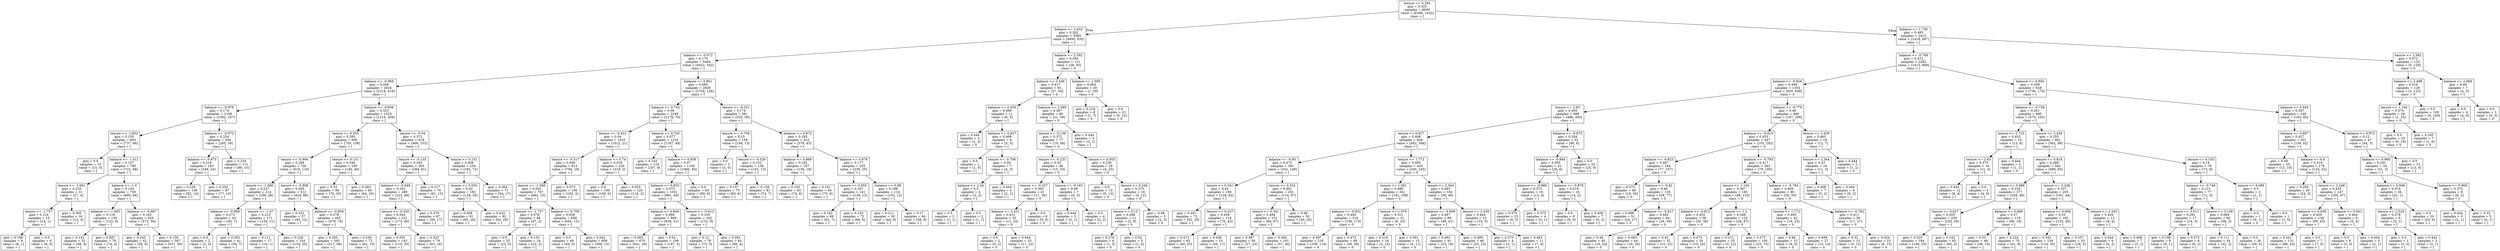 digraph Tree {
node [shape=box] ;
0 [label="tenure <= 0.294\ngini = 0.325\nsamples = 8000\nvalue = [6368, 1632]\nclass = ["] ;
1 [label="balance <= 2.432\ngini = 0.202\nsamples = 5585\nvalue = [4950, 635]\nclass = ["] ;
0 -> 1 [labeldistance=2.5, labelangle=45, headlabel="True"] ;
2 [label="balance <= -0.072\ngini = 0.179\nsamples = 5464\nvalue = [4922, 542]\nclass = ["] ;
1 -> 2 ;
3 [label="balance <= -0.969\ngini = 0.266\nsamples = 2634\nvalue = [2218, 416]\nclass = ["] ;
2 -> 3 ;
4 [label="balance <= -0.978\ngini = 0.174\nsamples = 1109\nvalue = [1002, 107]\nclass = ["] ;
3 -> 4 ;
5 [label="tenure <= -1.852\ngini = 0.155\nsamples = 805\nvalue = [737, 68]\nclass = ["] ;
4 -> 5 ;
6 [label="gini = 0.0\nsamples = 15\nvalue = [15, 0]\nclass = ["] ;
5 -> 6 ;
7 [label="balance <= -1.011\ngini = 0.157\nsamples = 790\nvalue = [722, 68]\nclass = ["] ;
5 -> 7 ;
8 [label="tenure <= -1.661\ngini = 0.225\nsamples = 31\nvalue = [27, 4]\nclass = ["] ;
7 -> 8 ;
9 [label="tenure <= -1.757\ngini = 0.124\nsamples = 15\nvalue = [14, 1]\nclass = ["] ;
8 -> 9 ;
10 [label="gini = 0.198\nsamples = 9\nvalue = [8, 1]\nclass = ["] ;
9 -> 10 ;
11 [label="gini = 0.0\nsamples = 6\nvalue = [6, 0]\nclass = ["] ;
9 -> 11 ;
12 [label="gini = 0.305\nsamples = 16\nvalue = [13, 3]\nclass = ["] ;
8 -> 12 ;
13 [label="balance <= -1.0\ngini = 0.154\nsamples = 759\nvalue = [695, 64]\nclass = ["] ;
7 -> 13 ;
14 [label="balance <= -1.005\ngini = 0.116\nsamples = 130\nvalue = [122, 8]\nclass = ["] ;
13 -> 14 ;
15 [label="gini = 0.142\nsamples = 52\nvalue = [48, 4]\nclass = ["] ;
14 -> 15 ;
16 [label="gini = 0.097\nsamples = 78\nvalue = [74, 4]\nclass = ["] ;
14 -> 16 ;
17 [label="balance <= -0.997\ngini = 0.162\nsamples = 629\nvalue = [573, 56]\nclass = ["] ;
13 -> 17 ;
18 [label="gini = 0.245\nsamples = 42\nvalue = [36, 6]\nclass = ["] ;
17 -> 18 ;
19 [label="gini = 0.156\nsamples = 587\nvalue = [537, 50]\nclass = ["] ;
17 -> 19 ;
20 [label="balance <= -0.972\ngini = 0.224\nsamples = 304\nvalue = [265, 39]\nclass = ["] ;
4 -> 20 ;
21 [label="balance <= -0.975\ngini = 0.218\nsamples = 193\nvalue = [169, 24]\nclass = ["] ;
20 -> 21 ;
22 [label="gini = 0.229\nsamples = 106\nvalue = [92, 14]\nclass = ["] ;
21 -> 22 ;
23 [label="gini = 0.203\nsamples = 87\nvalue = [77, 10]\nclass = ["] ;
21 -> 23 ;
24 [label="gini = 0.234\nsamples = 111\nvalue = [96, 15]\nclass = ["] ;
20 -> 24 ;
25 [label="balance <= -0.856\ngini = 0.323\nsamples = 1525\nvalue = [1216, 309]\nclass = ["] ;
3 -> 25 ;
26 [label="tenure <= 0.055\ngini = 0.285\nsamples = 906\nvalue = [750, 156]\nclass = ["] ;
25 -> 26 ;
27 [label="tenure <= -0.994\ngini = 0.269\nsamples = 726\nvalue = [610, 116]\nclass = ["] ;
26 -> 27 ;
28 [label="tenure <= -1.566\ngini = 0.227\nsamples = 214\nvalue = [186, 28]\nclass = ["] ;
27 -> 28 ;
29 [label="balance <= -0.898\ngini = 0.273\nsamples = 43\nvalue = [36, 7]\nclass = ["] ;
28 -> 29 ;
30 [label="gini = 0.0\nsamples = 2\nvalue = [2, 0]\nclass = ["] ;
29 -> 30 ;
31 [label="gini = 0.283\nsamples = 41\nvalue = [34, 7]\nclass = ["] ;
29 -> 31 ;
32 [label="tenure <= -1.47\ngini = 0.215\nsamples = 171\nvalue = [150, 21]\nclass = ["] ;
28 -> 32 ;
33 [label="gini = 0.111\nsamples = 17\nvalue = [16, 1]\nclass = ["] ;
32 -> 33 ;
34 [label="gini = 0.226\nsamples = 154\nvalue = [134, 20]\nclass = ["] ;
32 -> 34 ;
35 [label="tenure <= -0.898\ngini = 0.285\nsamples = 512\nvalue = [424, 88]\nclass = ["] ;
27 -> 35 ;
36 [label="gini = 0.332\nsamples = 57\nvalue = [45, 12]\nclass = ["] ;
35 -> 36 ;
37 [label="balance <= -0.859\ngini = 0.278\nsamples = 455\nvalue = [379, 76]\nclass = ["] ;
35 -> 37 ;
38 [label="gini = 0.285\nsamples = 383\nvalue = [317, 66]\nclass = ["] ;
37 -> 38 ;
39 [label="gini = 0.239\nsamples = 72\nvalue = [62, 10]\nclass = ["] ;
37 -> 39 ;
40 [label="tenure <= 0.151\ngini = 0.346\nsamples = 180\nvalue = [140, 40]\nclass = ["] ;
26 -> 40 ;
41 [label="gini = 0.33\nsamples = 96\nvalue = [76, 20]\nclass = ["] ;
40 -> 41 ;
42 [label="gini = 0.363\nsamples = 84\nvalue = [64, 20]\nclass = ["] ;
40 -> 42 ;
43 [label="tenure <= -0.04\ngini = 0.372\nsamples = 619\nvalue = [466, 153]\nclass = ["] ;
25 -> 43 ;
44 [label="tenure <= -0.135\ngini = 0.345\nsamples = 365\nvalue = [284, 81]\nclass = ["] ;
43 -> 44 ;
45 [label="balance <= -0.848\ngini = 0.352\nsamples = 289\nvalue = [223, 66]\nclass = ["] ;
44 -> 45 ;
46 [label="tenure <= -0.326\ngini = 0.344\nsamples = 222\nvalue = [173, 49]\nclass = ["] ;
45 -> 46 ;
47 [label="gini = 0.355\nsamples = 143\nvalue = [110, 33]\nclass = ["] ;
46 -> 47 ;
48 [label="gini = 0.323\nsamples = 79\nvalue = [63, 16]\nclass = ["] ;
46 -> 48 ;
49 [label="gini = 0.379\nsamples = 67\nvalue = [50, 17]\nclass = ["] ;
45 -> 49 ;
50 [label="gini = 0.317\nsamples = 76\nvalue = [61, 15]\nclass = ["] ;
44 -> 50 ;
51 [label="tenure <= 0.151\ngini = 0.406\nsamples = 254\nvalue = [182, 72]\nclass = ["] ;
43 -> 51 ;
52 [label="tenure <= 0.055\ngini = 0.42\nsamples = 183\nvalue = [128, 55]\nclass = ["] ;
51 -> 52 ;
53 [label="gini = 0.408\nsamples = 91\nvalue = [65, 26]\nclass = ["] ;
52 -> 53 ;
54 [label="gini = 0.432\nsamples = 92\nvalue = [63, 29]\nclass = ["] ;
52 -> 54 ;
55 [label="gini = 0.364\nsamples = 71\nvalue = [54, 17]\nclass = ["] ;
51 -> 55 ;
56 [label="balance <= 0.861\ngini = 0.085\nsamples = 2830\nvalue = [2704, 126]\nclass = ["] ;
2 -> 56 ;
57 [label="balance <= 0.742\ngini = 0.06\nsamples = 2249\nvalue = [2179, 70]\nclass = ["] ;
56 -> 57 ;
58 [label="tenure <= -0.422\ngini = 0.04\nsamples = 1033\nvalue = [1012, 21]\nclass = ["] ;
57 -> 58 ;
59 [label="tenure <= -0.517\ngini = 0.046\nsamples = 813\nvalue = [794, 19]\nclass = ["] ;
58 -> 59 ;
60 [label="tenure <= -1.566\ngini = 0.042\nsamples = 707\nvalue = [692, 15]\nclass = ["] ;
59 -> 60 ;
61 [label="tenure <= -1.757\ngini = 0.078\nsamples = 49\nvalue = [47, 2]\nclass = ["] ;
60 -> 61 ;
62 [label="gini = 0.0\nsamples = 25\nvalue = [25, 0]\nclass = ["] ;
61 -> 62 ;
63 [label="gini = 0.153\nsamples = 24\nvalue = [22, 2]\nclass = ["] ;
61 -> 63 ;
64 [label="balance <= 0.709\ngini = 0.039\nsamples = 658\nvalue = [645, 13]\nclass = ["] ;
60 -> 64 ;
65 [label="gini = 0.0\nsamples = 49\nvalue = [49, 0]\nclass = ["] ;
64 -> 65 ;
66 [label="gini = 0.042\nsamples = 609\nvalue = [596, 13]\nclass = ["] ;
64 -> 66 ;
67 [label="gini = 0.073\nsamples = 106\nvalue = [102, 4]\nclass = ["] ;
59 -> 67 ;
68 [label="balance <= 0.74\ngini = 0.018\nsamples = 220\nvalue = [218, 2]\nclass = ["] ;
58 -> 68 ;
69 [label="gini = 0.0\nsamples = 100\nvalue = [100, 0]\nclass = ["] ;
68 -> 69 ;
70 [label="gini = 0.033\nsamples = 120\nvalue = [118, 2]\nclass = ["] ;
68 -> 70 ;
71 [label="balance <= 0.745\ngini = 0.077\nsamples = 1216\nvalue = [1167, 49]\nclass = ["] ;
57 -> 71 ;
72 [label="gini = 0.143\nsamples = 116\nvalue = [107, 9]\nclass = ["] ;
71 -> 72 ;
73 [label="balance <= 0.858\ngini = 0.07\nsamples = 1100\nvalue = [1060, 40]\nclass = ["] ;
71 -> 73 ;
74 [label="balance <= 0.853\ngini = 0.075\nsamples = 1031\nvalue = [991, 40]\nclass = ["] ;
73 -> 74 ;
75 [label="balance <= 0.844\ngini = 0.069\nsamples = 869\nvalue = [838, 31]\nclass = ["] ;
74 -> 75 ;
76 [label="gini = 0.083\nsamples = 670\nvalue = [641, 29]\nclass = ["] ;
75 -> 76 ;
77 [label="gini = 0.02\nsamples = 199\nvalue = [197, 2]\nclass = ["] ;
75 -> 77 ;
78 [label="tenure <= -0.612\ngini = 0.105\nsamples = 162\nvalue = [153, 9]\nclass = ["] ;
74 -> 78 ;
79 [label="gini = 0.12\nsamples = 78\nvalue = [73, 5]\nclass = ["] ;
78 -> 79 ;
80 [label="gini = 0.091\nsamples = 84\nvalue = [80, 4]\nclass = ["] ;
78 -> 80 ;
81 [label="gini = 0.0\nsamples = 69\nvalue = [69, 0]\nclass = ["] ;
73 -> 81 ;
82 [label="tenure <= -0.231\ngini = 0.174\nsamples = 581\nvalue = [525, 56]\nclass = ["] ;
56 -> 82 ;
83 [label="tenure <= -0.756\ngini = 0.15\nsamples = 159\nvalue = [146, 13]\nclass = ["] ;
82 -> 83 ;
84 [label="gini = 0.0\nsamples = 3\nvalue = [3, 0]\nclass = ["] ;
83 -> 84 ;
85 [label="tenure <= -0.326\ngini = 0.153\nsamples = 156\nvalue = [143, 13]\nclass = ["] ;
83 -> 85 ;
86 [label="gini = 0.147\nsamples = 75\nvalue = [69, 6]\nclass = ["] ;
85 -> 86 ;
87 [label="gini = 0.158\nsamples = 81\nvalue = [74, 7]\nclass = ["] ;
85 -> 87 ;
88 [label="balance <= 0.872\ngini = 0.183\nsamples = 422\nvalue = [379, 43]\nclass = ["] ;
82 -> 88 ;
89 [label="balance <= 0.869\ngini = 0.192\nsamples = 167\nvalue = [149, 18]\nclass = ["] ;
88 -> 89 ;
90 [label="gini = 0.193\nsamples = 83\nvalue = [74, 9]\nclass = ["] ;
89 -> 90 ;
91 [label="gini = 0.191\nsamples = 84\nvalue = [75, 9]\nclass = ["] ;
89 -> 91 ;
92 [label="balance <= 0.878\ngini = 0.177\nsamples = 255\nvalue = [230, 25]\nclass = ["] ;
88 -> 92 ;
93 [label="tenure <= 0.055\ngini = 0.167\nsamples = 141\nvalue = [128, 13]\nclass = ["] ;
92 -> 93 ;
94 [label="gini = 0.182\nsamples = 69\nvalue = [62, 7]\nclass = ["] ;
93 -> 94 ;
95 [label="gini = 0.153\nsamples = 72\nvalue = [66, 6]\nclass = ["] ;
93 -> 95 ;
96 [label="balance <= 0.88\ngini = 0.188\nsamples = 114\nvalue = [102, 12]\nclass = ["] ;
92 -> 96 ;
97 [label="gini = 0.211\nsamples = 50\nvalue = [44, 6]\nclass = ["] ;
96 -> 97 ;
98 [label="gini = 0.17\nsamples = 64\nvalue = [58, 6]\nclass = ["] ;
96 -> 98 ;
99 [label="balance <= 2.592\ngini = 0.356\nsamples = 121\nvalue = [28, 93]\nclass = 0"] ;
1 -> 99 ;
100 [label="balance <= 2.446\ngini = 0.417\nsamples = 91\nvalue = [27, 64]\nclass = 0"] ;
99 -> 100 ;
101 [label="balance <= 2.435\ngini = 0.496\nsamples = 11\nvalue = [6, 5]\nclass = ["] ;
100 -> 101 ;
102 [label="gini = 0.444\nsamples = 3\nvalue = [1, 2]\nclass = 0"] ;
101 -> 102 ;
103 [label="balance <= 2.437\ngini = 0.469\nsamples = 8\nvalue = [5, 3]\nclass = ["] ;
101 -> 103 ;
104 [label="gini = 0.0\nsamples = 1\nvalue = [1, 0]\nclass = ["] ;
103 -> 104 ;
105 [label="tenure <= -0.708\ngini = 0.49\nsamples = 7\nvalue = [4, 3]\nclass = ["] ;
103 -> 105 ;
106 [label="balance <= 2.44\ngini = 0.5\nsamples = 4\nvalue = [2, 2]\nclass = ["] ;
105 -> 106 ;
107 [label="gini = 0.5\nsamples = 2\nvalue = [1, 1]\nclass = ["] ;
106 -> 107 ;
108 [label="gini = 0.5\nsamples = 2\nvalue = [1, 1]\nclass = ["] ;
106 -> 108 ;
109 [label="gini = 0.444\nsamples = 3\nvalue = [2, 1]\nclass = ["] ;
105 -> 109 ;
110 [label="balance <= 2.589\ngini = 0.387\nsamples = 80\nvalue = [21, 59]\nclass = 0"] ;
100 -> 110 ;
111 [label="tenure <= -0.136\ngini = 0.372\nsamples = 77\nvalue = [19, 58]\nclass = 0"] ;
110 -> 111 ;
112 [label="tenure <= -0.231\ngini = 0.43\nsamples = 48\nvalue = [15, 33]\nclass = 0"] ;
111 -> 112 ;
113 [label="tenure <= -0.327\ngini = 0.393\nsamples = 41\nvalue = [11, 30]\nclass = 0"] ;
112 -> 113 ;
114 [label="balance <= 2.451\ngini = 0.431\nsamples = 35\nvalue = [11, 24]\nclass = 0"] ;
113 -> 114 ;
115 [label="gini = 0.0\nsamples = 2\nvalue = [0, 2]\nclass = 0"] ;
114 -> 115 ;
116 [label="gini = 0.444\nsamples = 33\nvalue = [11, 22]\nclass = 0"] ;
114 -> 116 ;
117 [label="gini = 0.0\nsamples = 6\nvalue = [0, 6]\nclass = 0"] ;
113 -> 117 ;
118 [label="tenure <= -0.183\ngini = 0.49\nsamples = 7\nvalue = [4, 3]\nclass = ["] ;
112 -> 118 ;
119 [label="gini = 0.444\nsamples = 3\nvalue = [2, 1]\nclass = ["] ;
118 -> 119 ;
120 [label="gini = 0.5\nsamples = 4\nvalue = [2, 2]\nclass = ["] ;
118 -> 120 ;
121 [label="tenure <= 0.055\ngini = 0.238\nsamples = 29\nvalue = [4, 25]\nclass = 0"] ;
111 -> 121 ;
122 [label="gini = 0.0\nsamples = 13\nvalue = [0, 13]\nclass = 0"] ;
121 -> 122 ;
123 [label="tenure <= 0.246\ngini = 0.375\nsamples = 16\nvalue = [4, 12]\nclass = 0"] ;
121 -> 123 ;
124 [label="tenure <= 0.15\ngini = 0.298\nsamples = 11\nvalue = [2, 9]\nclass = 0"] ;
123 -> 124 ;
125 [label="gini = 0.278\nsamples = 6\nvalue = [1, 5]\nclass = 0"] ;
124 -> 125 ;
126 [label="gini = 0.32\nsamples = 5\nvalue = [1, 4]\nclass = 0"] ;
124 -> 126 ;
127 [label="gini = 0.48\nsamples = 5\nvalue = [2, 3]\nclass = 0"] ;
123 -> 127 ;
128 [label="gini = 0.444\nsamples = 3\nvalue = [2, 1]\nclass = ["] ;
110 -> 128 ;
129 [label="balance <= 2.595\ngini = 0.064\nsamples = 30\nvalue = [1, 29]\nclass = 0"] ;
99 -> 129 ;
130 [label="gini = 0.219\nsamples = 8\nvalue = [1, 7]\nclass = 0"] ;
129 -> 130 ;
131 [label="gini = 0.0\nsamples = 22\nvalue = [0, 22]\nclass = 0"] ;
129 -> 131 ;
132 [label="balance <= 1.738\ngini = 0.485\nsamples = 2415\nvalue = [1418, 997]\nclass = ["] ;
0 -> 132 [labeldistance=2.5, labelangle=-45, headlabel="False"] ;
133 [label="balance <= -0.768\ngini = 0.472\nsamples = 2282\nvalue = [1413, 869]\nclass = ["] ;
132 -> 133 ;
134 [label="balance <= -0.826\ngini = 0.499\nsamples = 1354\nvalue = [655, 699]\nclass = 0"] ;
133 -> 134 ;
135 [label="tenure <= 2.63\ngini = 0.495\nsamples = 888\nvalue = [488, 400]\nclass = ["] ;
134 -> 135 ;
136 [label="tenure <= 0.627\ngini = 0.498\nsamples = 836\nvalue = [442, 394]\nclass = ["] ;
135 -> 136 ;
137 [label="balance <= -0.95\ngini = 0.472\nsamples = 391\nvalue = [242, 149]\nclass = ["] ;
136 -> 137 ;
138 [label="tenure <= 0.341\ngini = 0.44\nsamples = 190\nvalue = [128, 62]\nclass = ["] ;
137 -> 138 ;
139 [label="gini = 0.401\nsamples = 72\nvalue = [52, 20]\nclass = ["] ;
138 -> 139 ;
140 [label="tenure <= 0.437\ngini = 0.458\nsamples = 118\nvalue = [76, 42]\nclass = ["] ;
138 -> 140 ;
141 [label="gini = 0.473\nsamples = 65\nvalue = [40, 25]\nclass = ["] ;
140 -> 141 ;
142 [label="gini = 0.436\nsamples = 53\nvalue = [36, 17]\nclass = ["] ;
140 -> 142 ;
143 [label="tenure <= 0.532\ngini = 0.491\nsamples = 201\nvalue = [114, 87]\nclass = ["] ;
137 -> 143 ;
144 [label="tenure <= 0.341\ngini = 0.494\nsamples = 151\nvalue = [84, 67]\nclass = ["] ;
143 -> 144 ;
145 [label="gini = 0.497\nsamples = 50\nvalue = [27, 23]\nclass = ["] ;
144 -> 145 ;
146 [label="gini = 0.492\nsamples = 101\nvalue = [57, 44]\nclass = ["] ;
144 -> 146 ;
147 [label="gini = 0.48\nsamples = 50\nvalue = [30, 20]\nclass = ["] ;
143 -> 147 ;
148 [label="tenure <= 1.772\ngini = 0.495\nsamples = 445\nvalue = [200, 245]\nclass = 0"] ;
136 -> 148 ;
149 [label="tenure <= 1.581\ngini = 0.486\nsamples = 341\nvalue = [142, 199]\nclass = 0"] ;
148 -> 149 ;
150 [label="balance <= -0.931\ngini = 0.492\nsamples = 310\nvalue = [136, 174]\nclass = 0"] ;
149 -> 150 ;
151 [label="gini = 0.497\nsamples = 216\nvalue = [100, 116]\nclass = 0"] ;
150 -> 151 ;
152 [label="gini = 0.473\nsamples = 94\nvalue = [36, 58]\nclass = 0"] ;
150 -> 152 ;
153 [label="tenure <= 1.676\ngini = 0.312\nsamples = 31\nvalue = [6, 25]\nclass = 0"] ;
149 -> 153 ;
154 [label="gini = 0.219\nsamples = 16\nvalue = [2, 14]\nclass = 0"] ;
153 -> 154 ;
155 [label="gini = 0.391\nsamples = 15\nvalue = [4, 11]\nclass = 0"] ;
153 -> 155 ;
156 [label="tenure <= 2.344\ngini = 0.493\nsamples = 104\nvalue = [58, 46]\nclass = ["] ;
148 -> 156 ;
157 [label="balance <= -0.909\ngini = 0.497\nsamples = 89\nvalue = [48, 41]\nclass = ["] ;
156 -> 157 ;
158 [label="gini = 0.493\nsamples = 41\nvalue = [23, 18]\nclass = ["] ;
157 -> 158 ;
159 [label="gini = 0.499\nsamples = 48\nvalue = [25, 23]\nclass = ["] ;
157 -> 159 ;
160 [label="tenure <= 2.439\ngini = 0.444\nsamples = 15\nvalue = [10, 5]\nclass = ["] ;
156 -> 160 ;
161 [label="gini = 0.375\nsamples = 4\nvalue = [3, 1]\nclass = ["] ;
160 -> 161 ;
162 [label="gini = 0.463\nsamples = 11\nvalue = [7, 4]\nclass = ["] ;
160 -> 162 ;
163 [label="balance <= -0.875\ngini = 0.204\nsamples = 52\nvalue = [46, 6]\nclass = ["] ;
135 -> 163 ;
164 [label="balance <= -0.884\ngini = 0.305\nsamples = 32\nvalue = [26, 6]\nclass = ["] ;
163 -> 164 ;
165 [label="balance <= -0.886\ngini = 0.375\nsamples = 16\nvalue = [12, 4]\nclass = ["] ;
164 -> 165 ;
166 [label="gini = 0.375\nsamples = 12\nvalue = [9, 3]\nclass = ["] ;
165 -> 166 ;
167 [label="gini = 0.375\nsamples = 4\nvalue = [3, 1]\nclass = ["] ;
165 -> 167 ;
168 [label="balance <= -0.878\ngini = 0.219\nsamples = 16\nvalue = [14, 2]\nclass = ["] ;
164 -> 168 ;
169 [label="gini = 0.0\nsamples = 9\nvalue = [9, 0]\nclass = ["] ;
168 -> 169 ;
170 [label="gini = 0.408\nsamples = 7\nvalue = [5, 2]\nclass = ["] ;
168 -> 170 ;
171 [label="gini = 0.0\nsamples = 20\nvalue = [20, 0]\nclass = ["] ;
163 -> 171 ;
172 [label="balance <= -0.776\ngini = 0.46\nsamples = 466\nvalue = [167, 299]\nclass = 0"] ;
134 -> 172 ;
173 [label="balance <= -0.815\ngini = 0.453\nsamples = 447\nvalue = [155, 292]\nclass = 0"] ;
172 -> 173 ;
174 [label="balance <= -0.823\ngini = 0.487\nsamples = 184\nvalue = [77, 107]\nclass = 0"] ;
173 -> 174 ;
175 [label="gini = 0.475\nsamples = 49\nvalue = [19, 30]\nclass = 0"] ;
174 -> 175 ;
176 [label="balance <= -0.82\ngini = 0.49\nsamples = 135\nvalue = [58, 77]\nclass = 0"] ;
174 -> 176 ;
177 [label="gini = 0.498\nsamples = 51\nvalue = [24, 27]\nclass = 0"] ;
176 -> 177 ;
178 [label="balance <= -0.817\ngini = 0.482\nsamples = 84\nvalue = [34, 50]\nclass = 0"] ;
176 -> 178 ;
179 [label="gini = 0.48\nsamples = 40\nvalue = [16, 24]\nclass = 0"] ;
178 -> 179 ;
180 [label="gini = 0.483\nsamples = 44\nvalue = [18, 26]\nclass = 0"] ;
178 -> 180 ;
181 [label="balance <= -0.793\ngini = 0.417\nsamples = 263\nvalue = [78, 185]\nclass = 0"] ;
173 -> 181 ;
182 [label="tenure <= 1.104\ngini = 0.387\nsamples = 183\nvalue = [48, 135]\nclass = 0"] ;
181 -> 182 ;
183 [label="balance <= -0.812\ngini = 0.452\nsamples = 58\nvalue = [20, 38]\nclass = 0"] ;
182 -> 183 ;
184 [label="gini = 0.43\nsamples = 32\nvalue = [10, 22]\nclass = 0"] ;
183 -> 184 ;
185 [label="gini = 0.473\nsamples = 26\nvalue = [10, 16]\nclass = 0"] ;
183 -> 185 ;
186 [label="tenure <= 1.2\ngini = 0.348\nsamples = 125\nvalue = [28, 97]\nclass = 0"] ;
182 -> 186 ;
187 [label="gini = 0.211\nsamples = 25\nvalue = [3, 22]\nclass = 0"] ;
186 -> 187 ;
188 [label="gini = 0.375\nsamples = 100\nvalue = [25, 75]\nclass = 0"] ;
186 -> 188 ;
189 [label="balance <= -0.784\ngini = 0.469\nsamples = 80\nvalue = [30, 50]\nclass = 0"] ;
181 -> 189 ;
190 [label="tenure <= 1.772\ngini = 0.495\nsamples = 42\nvalue = [19, 23]\nclass = 0"] ;
189 -> 190 ;
191 [label="gini = 0.48\nsamples = 15\nvalue = [6, 9]\nclass = 0"] ;
190 -> 191 ;
192 [label="gini = 0.499\nsamples = 27\nvalue = [13, 14]\nclass = 0"] ;
190 -> 192 ;
193 [label="balance <= -0.782\ngini = 0.411\nsamples = 38\nvalue = [11, 27]\nclass = 0"] ;
189 -> 193 ;
194 [label="gini = 0.32\nsamples = 15\nvalue = [3, 12]\nclass = 0"] ;
193 -> 194 ;
195 [label="gini = 0.454\nsamples = 23\nvalue = [8, 15]\nclass = 0"] ;
193 -> 195 ;
196 [label="tenure <= 2.439\ngini = 0.465\nsamples = 19\nvalue = [12, 7]\nclass = ["] ;
172 -> 196 ;
197 [label="tenure <= 2.344\ngini = 0.43\nsamples = 16\nvalue = [11, 5]\nclass = ["] ;
196 -> 197 ;
198 [label="gini = 0.408\nsamples = 7\nvalue = [5, 2]\nclass = ["] ;
197 -> 198 ;
199 [label="gini = 0.444\nsamples = 9\nvalue = [6, 3]\nclass = ["] ;
197 -> 199 ;
200 [label="gini = 0.444\nsamples = 3\nvalue = [1, 2]\nclass = 0"] ;
196 -> 200 ;
201 [label="balance <= 0.894\ngini = 0.299\nsamples = 928\nvalue = [758, 170]\nclass = ["] ;
133 -> 201 ;
202 [label="balance <= -0.759\ngini = 0.261\nsamples = 680\nvalue = [575, 105]\nclass = ["] ;
201 -> 202 ;
203 [label="tenure <= 2.725\ngini = 0.432\nsamples = 19\nvalue = [13, 6]\nclass = ["] ;
202 -> 203 ;
204 [label="tenure <= 2.63\ngini = 0.375\nsamples = 16\nvalue = [12, 4]\nclass = ["] ;
203 -> 204 ;
205 [label="gini = 0.444\nsamples = 12\nvalue = [8, 4]\nclass = ["] ;
204 -> 205 ;
206 [label="gini = 0.0\nsamples = 4\nvalue = [4, 0]\nclass = ["] ;
204 -> 206 ;
207 [label="gini = 0.444\nsamples = 3\nvalue = [1, 2]\nclass = 0"] ;
203 -> 207 ;
208 [label="tenure <= 2.439\ngini = 0.255\nsamples = 661\nvalue = [562, 99]\nclass = ["] ;
202 -> 208 ;
209 [label="tenure <= 0.818\ngini = 0.269\nsamples = 582\nvalue = [489, 93]\nclass = ["] ;
208 -> 209 ;
210 [label="balance <= 0.886\ngini = 0.226\nsamples = 377\nvalue = [328, 49]\nclass = ["] ;
209 -> 210 ;
211 [label="tenure <= 0.627\ngini = 0.205\nsamples = 259\nvalue = [229, 30]\nclass = ["] ;
210 -> 211 ;
212 [label="gini = 0.225\nsamples = 194\nvalue = [169, 25]\nclass = ["] ;
211 -> 212 ;
213 [label="gini = 0.142\nsamples = 65\nvalue = [60, 5]\nclass = ["] ;
211 -> 213 ;
214 [label="balance <= 0.889\ngini = 0.27\nsamples = 118\nvalue = [99, 19]\nclass = ["] ;
210 -> 214 ;
215 [label="gini = 0.33\nsamples = 48\nvalue = [38, 10]\nclass = ["] ;
214 -> 215 ;
216 [label="gini = 0.224\nsamples = 70\nvalue = [61, 9]\nclass = ["] ;
214 -> 216 ;
217 [label="tenure <= 2.248\ngini = 0.337\nsamples = 205\nvalue = [161, 44]\nclass = ["] ;
209 -> 217 ;
218 [label="balance <= 0.806\ngini = 0.33\nsamples = 192\nvalue = [152, 40]\nclass = ["] ;
217 -> 218 ;
219 [label="gini = 0.343\nsamples = 159\nvalue = [124, 35]\nclass = ["] ;
218 -> 219 ;
220 [label="gini = 0.257\nsamples = 33\nvalue = [28, 5]\nclass = ["] ;
218 -> 220 ;
221 [label="tenure <= 2.343\ngini = 0.426\nsamples = 13\nvalue = [9, 4]\nclass = ["] ;
217 -> 221 ;
222 [label="gini = 0.444\nsamples = 6\nvalue = [4, 2]\nclass = ["] ;
221 -> 222 ;
223 [label="gini = 0.408\nsamples = 7\nvalue = [5, 2]\nclass = ["] ;
221 -> 223 ;
224 [label="tenure <= 4.155\ngini = 0.14\nsamples = 79\nvalue = [73, 6]\nclass = ["] ;
208 -> 224 ;
225 [label="balance <= -0.748\ngini = 0.121\nsamples = 77\nvalue = [72, 5]\nclass = ["] ;
224 -> 225 ;
226 [label="tenure <= 3.011\ngini = 0.291\nsamples = 17\nvalue = [14, 3]\nclass = ["] ;
225 -> 226 ;
227 [label="gini = 0.198\nsamples = 9\nvalue = [8, 1]\nclass = ["] ;
226 -> 227 ;
228 [label="gini = 0.375\nsamples = 8\nvalue = [6, 2]\nclass = ["] ;
226 -> 228 ;
229 [label="tenure <= 3.106\ngini = 0.064\nsamples = 60\nvalue = [58, 2]\nclass = ["] ;
225 -> 229 ;
230 [label="gini = 0.111\nsamples = 34\nvalue = [32, 2]\nclass = ["] ;
229 -> 230 ;
231 [label="gini = 0.0\nsamples = 26\nvalue = [26, 0]\nclass = ["] ;
229 -> 231 ;
232 [label="tenure <= 4.489\ngini = 0.5\nsamples = 2\nvalue = [1, 1]\nclass = ["] ;
224 -> 232 ;
233 [label="gini = 0.0\nsamples = 1\nvalue = [0, 1]\nclass = 0"] ;
232 -> 233 ;
234 [label="gini = 0.0\nsamples = 1\nvalue = [1, 0]\nclass = ["] ;
232 -> 234 ;
235 [label="balance <= 0.944\ngini = 0.387\nsamples = 248\nvalue = [183, 65]\nclass = ["] ;
201 -> 235 ;
236 [label="balance <= 0.897\ngini = 0.427\nsamples = 201\nvalue = [139, 62]\nclass = ["] ;
235 -> 236 ;
237 [label="gini = 0.48\nsamples = 25\nvalue = [15, 10]\nclass = ["] ;
236 -> 237 ;
238 [label="balance <= 0.9\ngini = 0.416\nsamples = 176\nvalue = [124, 52]\nclass = ["] ;
236 -> 238 ;
239 [label="gini = 0.285\nsamples = 29\nvalue = [24, 5]\nclass = ["] ;
238 -> 239 ;
240 [label="tenure <= 2.248\ngini = 0.435\nsamples = 147\nvalue = [100, 47]\nclass = ["] ;
238 -> 240 ;
241 [label="balance <= 0.936\ngini = 0.429\nsamples = 138\nvalue = [95, 43]\nclass = ["] ;
240 -> 241 ;
242 [label="gini = 0.441\nsamples = 131\nvalue = [88, 43]\nclass = ["] ;
241 -> 242 ;
243 [label="gini = 0.0\nsamples = 7\nvalue = [7, 0]\nclass = ["] ;
241 -> 243 ;
244 [label="balance <= 0.941\ngini = 0.494\nsamples = 9\nvalue = [5, 4]\nclass = ["] ;
240 -> 244 ;
245 [label="gini = 0.5\nsamples = 6\nvalue = [3, 3]\nclass = ["] ;
244 -> 245 ;
246 [label="gini = 0.444\nsamples = 3\nvalue = [2, 1]\nclass = ["] ;
244 -> 246 ;
247 [label="balance <= 0.972\ngini = 0.12\nsamples = 47\nvalue = [44, 3]\nclass = ["] ;
235 -> 247 ;
248 [label="balance <= 0.966\ngini = 0.161\nsamples = 34\nvalue = [31, 3]\nclass = ["] ;
247 -> 248 ;
249 [label="balance <= 0.949\ngini = 0.074\nsamples = 26\nvalue = [25, 1]\nclass = ["] ;
248 -> 249 ;
250 [label="tenure <= 2.534\ngini = 0.278\nsamples = 6\nvalue = [5, 1]\nclass = ["] ;
249 -> 250 ;
251 [label="gini = 0.0\nsamples = 3\nvalue = [3, 0]\nclass = ["] ;
250 -> 251 ;
252 [label="gini = 0.444\nsamples = 3\nvalue = [2, 1]\nclass = ["] ;
250 -> 252 ;
253 [label="gini = 0.0\nsamples = 20\nvalue = [20, 0]\nclass = ["] ;
249 -> 253 ;
254 [label="balance <= 0.969\ngini = 0.375\nsamples = 8\nvalue = [6, 2]\nclass = ["] ;
248 -> 254 ;
255 [label="gini = 0.444\nsamples = 3\nvalue = [2, 1]\nclass = ["] ;
254 -> 255 ;
256 [label="gini = 0.32\nsamples = 5\nvalue = [4, 1]\nclass = ["] ;
254 -> 256 ;
257 [label="gini = 0.0\nsamples = 13\nvalue = [13, 0]\nclass = ["] ;
247 -> 257 ;
258 [label="tenure <= 2.582\ngini = 0.072\nsamples = 133\nvalue = [5, 128]\nclass = 0"] ;
132 -> 258 ;
259 [label="balance <= 2.498\ngini = 0.016\nsamples = 126\nvalue = [1, 125]\nclass = 0"] ;
258 -> 259 ;
260 [label="tenure <= 1.104\ngini = 0.074\nsamples = 26\nvalue = [1, 25]\nclass = 0"] ;
259 -> 260 ;
261 [label="gini = 0.0\nsamples = 19\nvalue = [0, 19]\nclass = 0"] ;
260 -> 261 ;
262 [label="gini = 0.245\nsamples = 7\nvalue = [1, 6]\nclass = 0"] ;
260 -> 262 ;
263 [label="gini = 0.0\nsamples = 100\nvalue = [0, 100]\nclass = 0"] ;
259 -> 263 ;
264 [label="balance <= 2.668\ngini = 0.49\nsamples = 7\nvalue = [4, 3]\nclass = ["] ;
258 -> 264 ;
265 [label="gini = 0.0\nsamples = 4\nvalue = [4, 0]\nclass = ["] ;
264 -> 265 ;
266 [label="gini = 0.0\nsamples = 3\nvalue = [0, 3]\nclass = 0"] ;
264 -> 266 ;
}